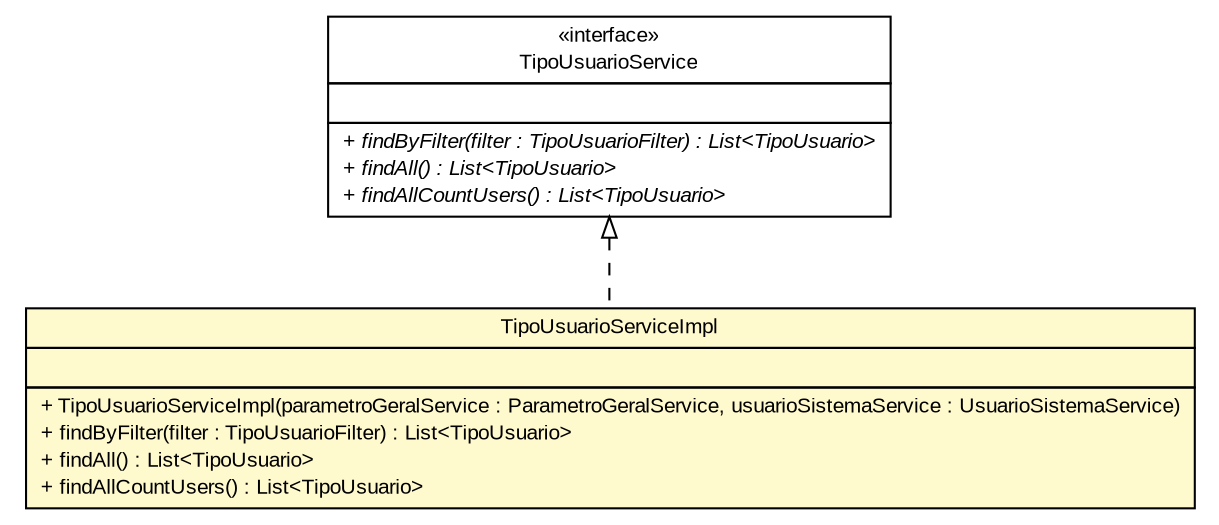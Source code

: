 #!/usr/local/bin/dot
#
# Class diagram 
# Generated by UMLGraph version R5_6 (http://www.umlgraph.org/)
#

digraph G {
	edge [fontname="arial",fontsize=10,labelfontname="arial",labelfontsize=10];
	node [fontname="arial",fontsize=10,shape=plaintext];
	nodesep=0.25;
	ranksep=0.5;
	// br.gov.to.sefaz.seg.business.gestao.service.TipoUsuarioService
	c805023 [label=<<table title="br.gov.to.sefaz.seg.business.gestao.service.TipoUsuarioService" border="0" cellborder="1" cellspacing="0" cellpadding="2" port="p" href="../TipoUsuarioService.html">
		<tr><td><table border="0" cellspacing="0" cellpadding="1">
<tr><td align="center" balign="center"> &#171;interface&#187; </td></tr>
<tr><td align="center" balign="center"> TipoUsuarioService </td></tr>
		</table></td></tr>
		<tr><td><table border="0" cellspacing="0" cellpadding="1">
<tr><td align="left" balign="left">  </td></tr>
		</table></td></tr>
		<tr><td><table border="0" cellspacing="0" cellpadding="1">
<tr><td align="left" balign="left"><font face="arial italic" point-size="10.0"> + findByFilter(filter : TipoUsuarioFilter) : List&lt;TipoUsuario&gt; </font></td></tr>
<tr><td align="left" balign="left"><font face="arial italic" point-size="10.0"> + findAll() : List&lt;TipoUsuario&gt; </font></td></tr>
<tr><td align="left" balign="left"><font face="arial italic" point-size="10.0"> + findAllCountUsers() : List&lt;TipoUsuario&gt; </font></td></tr>
		</table></td></tr>
		</table>>, URL="../TipoUsuarioService.html", fontname="arial", fontcolor="black", fontsize=10.0];
	// br.gov.to.sefaz.seg.business.gestao.service.impl.TipoUsuarioServiceImpl
	c805057 [label=<<table title="br.gov.to.sefaz.seg.business.gestao.service.impl.TipoUsuarioServiceImpl" border="0" cellborder="1" cellspacing="0" cellpadding="2" port="p" bgcolor="lemonChiffon" href="./TipoUsuarioServiceImpl.html">
		<tr><td><table border="0" cellspacing="0" cellpadding="1">
<tr><td align="center" balign="center"> TipoUsuarioServiceImpl </td></tr>
		</table></td></tr>
		<tr><td><table border="0" cellspacing="0" cellpadding="1">
<tr><td align="left" balign="left">  </td></tr>
		</table></td></tr>
		<tr><td><table border="0" cellspacing="0" cellpadding="1">
<tr><td align="left" balign="left"> + TipoUsuarioServiceImpl(parametroGeralService : ParametroGeralService, usuarioSistemaService : UsuarioSistemaService) </td></tr>
<tr><td align="left" balign="left"> + findByFilter(filter : TipoUsuarioFilter) : List&lt;TipoUsuario&gt; </td></tr>
<tr><td align="left" balign="left"> + findAll() : List&lt;TipoUsuario&gt; </td></tr>
<tr><td align="left" balign="left"> + findAllCountUsers() : List&lt;TipoUsuario&gt; </td></tr>
		</table></td></tr>
		</table>>, URL="./TipoUsuarioServiceImpl.html", fontname="arial", fontcolor="black", fontsize=10.0];
	//br.gov.to.sefaz.seg.business.gestao.service.impl.TipoUsuarioServiceImpl implements br.gov.to.sefaz.seg.business.gestao.service.TipoUsuarioService
	c805023:p -> c805057:p [dir=back,arrowtail=empty,style=dashed];
}

